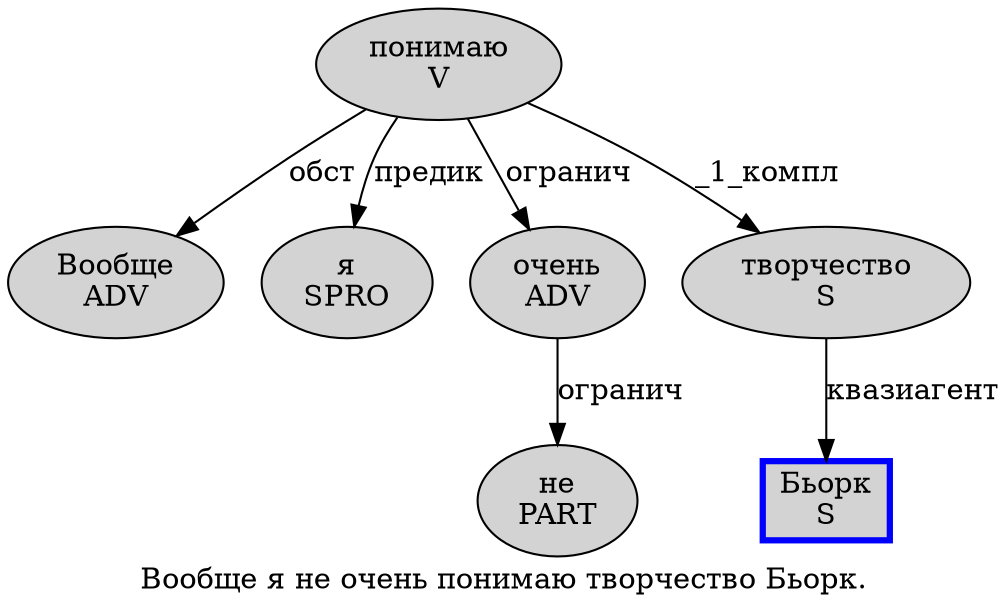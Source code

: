 digraph SENTENCE_336 {
	graph [label="Вообще я не очень понимаю творчество Бьорк."]
	node [style=filled]
		0 [label="Вообще
ADV" color="" fillcolor=lightgray penwidth=1 shape=ellipse]
		1 [label="я
SPRO" color="" fillcolor=lightgray penwidth=1 shape=ellipse]
		2 [label="не
PART" color="" fillcolor=lightgray penwidth=1 shape=ellipse]
		3 [label="очень
ADV" color="" fillcolor=lightgray penwidth=1 shape=ellipse]
		4 [label="понимаю
V" color="" fillcolor=lightgray penwidth=1 shape=ellipse]
		5 [label="творчество
S" color="" fillcolor=lightgray penwidth=1 shape=ellipse]
		6 [label="Бьорк
S" color=blue fillcolor=lightgray penwidth=3 shape=box]
			5 -> 6 [label="квазиагент"]
			4 -> 0 [label="обст"]
			4 -> 1 [label="предик"]
			4 -> 3 [label="огранич"]
			4 -> 5 [label="_1_компл"]
			3 -> 2 [label="огранич"]
}